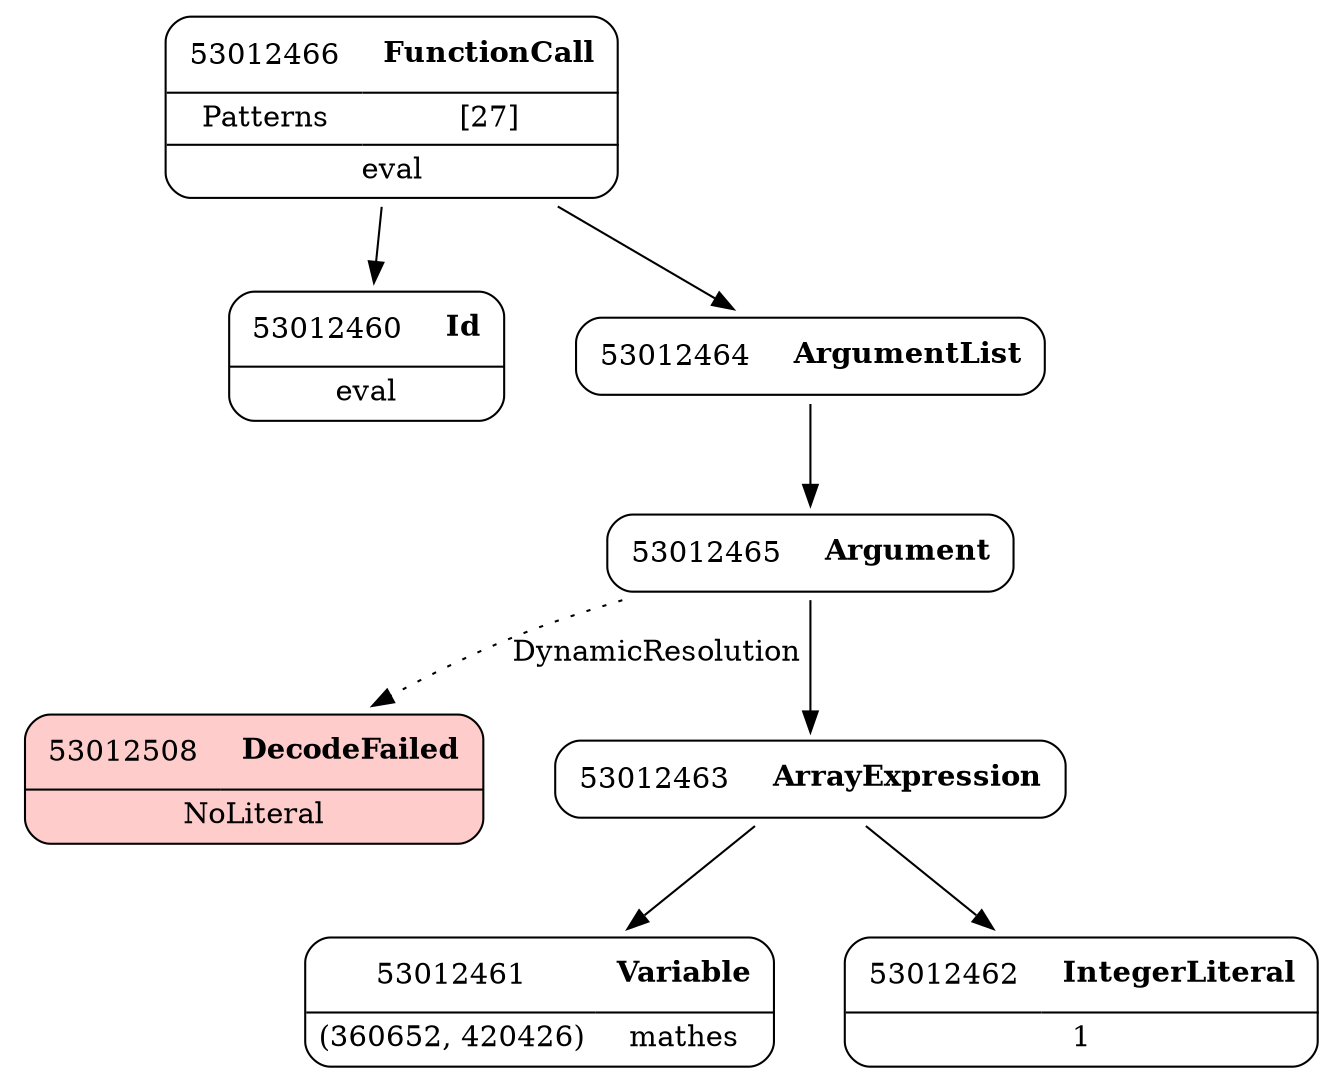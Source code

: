 digraph ast {
node [shape=none];
53012460 [label=<<TABLE border='1' cellspacing='0' cellpadding='10' style='rounded' ><TR><TD border='0'>53012460</TD><TD border='0'><B>Id</B></TD></TR><HR/><TR><TD border='0' cellpadding='5' colspan='2'>eval</TD></TR></TABLE>>];
53012508 [label=<<TABLE border='1' cellspacing='0' cellpadding='10' style='rounded' bgcolor='#FFCCCC' ><TR><TD border='0'>53012508</TD><TD border='0'><B>DecodeFailed</B></TD></TR><HR/><TR><TD border='0' cellpadding='5' colspan='2'>NoLiteral</TD></TR></TABLE>>];
53012461 [label=<<TABLE border='1' cellspacing='0' cellpadding='10' style='rounded' ><TR><TD border='0'>53012461</TD><TD border='0'><B>Variable</B></TD></TR><HR/><TR><TD border='0' cellpadding='5'>(360652, 420426)</TD><TD border='0' cellpadding='5'>mathes</TD></TR></TABLE>>];
53012462 [label=<<TABLE border='1' cellspacing='0' cellpadding='10' style='rounded' ><TR><TD border='0'>53012462</TD><TD border='0'><B>IntegerLiteral</B></TD></TR><HR/><TR><TD border='0' cellpadding='5' colspan='2'>1</TD></TR></TABLE>>];
53012463 [label=<<TABLE border='1' cellspacing='0' cellpadding='10' style='rounded' ><TR><TD border='0'>53012463</TD><TD border='0'><B>ArrayExpression</B></TD></TR></TABLE>>];
53012463 -> 53012461 [weight=2];
53012463 -> 53012462 [weight=2];
53012464 [label=<<TABLE border='1' cellspacing='0' cellpadding='10' style='rounded' ><TR><TD border='0'>53012464</TD><TD border='0'><B>ArgumentList</B></TD></TR></TABLE>>];
53012464 -> 53012465 [weight=2];
53012465 [label=<<TABLE border='1' cellspacing='0' cellpadding='10' style='rounded' ><TR><TD border='0'>53012465</TD><TD border='0'><B>Argument</B></TD></TR></TABLE>>];
53012465 -> 53012463 [weight=2];
53012465 -> 53012508 [style=dotted,label=DynamicResolution];
53012466 [label=<<TABLE border='1' cellspacing='0' cellpadding='10' style='rounded' ><TR><TD border='0'>53012466</TD><TD border='0'><B>FunctionCall</B></TD></TR><HR/><TR><TD border='0' cellpadding='5'>Patterns</TD><TD border='0' cellpadding='5'>[27]</TD></TR><HR/><TR><TD border='0' cellpadding='5' colspan='2'>eval</TD></TR></TABLE>>];
53012466 -> 53012460 [weight=2];
53012466 -> 53012464 [weight=2];
}
